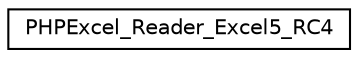 digraph "Иерархия классов. Графический вид."
{
  edge [fontname="Helvetica",fontsize="10",labelfontname="Helvetica",labelfontsize="10"];
  node [fontname="Helvetica",fontsize="10",shape=record];
  rankdir="LR";
  Node0 [label="PHPExcel_Reader_Excel5_RC4",height=0.2,width=0.4,color="black", fillcolor="white", style="filled",URL="$class_p_h_p_excel___reader___excel5___r_c4.html"];
}
